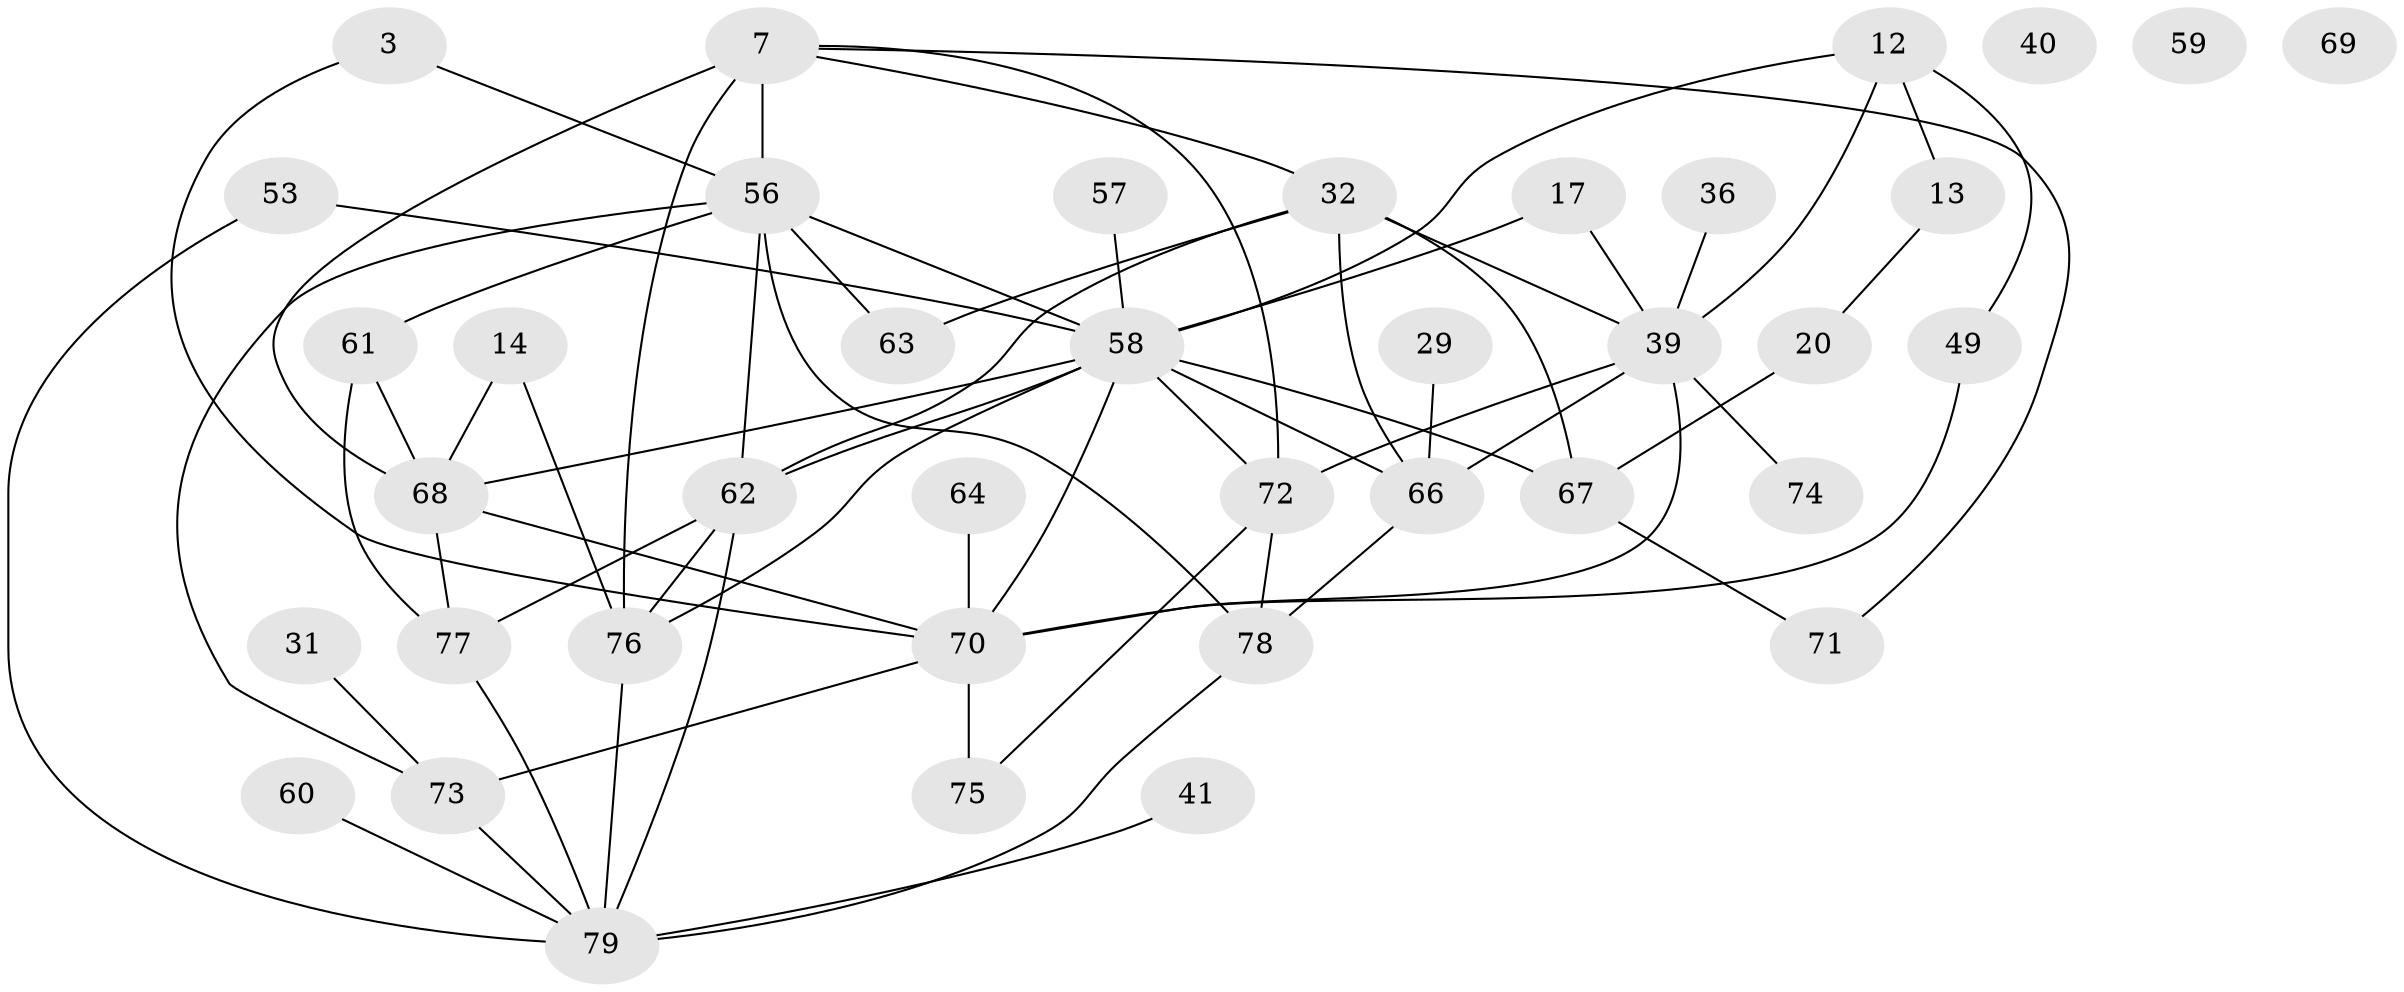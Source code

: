 // original degree distribution, {4: 0.20253164556962025, 6: 0.08860759493670886, 2: 0.24050632911392406, 1: 0.12658227848101267, 7: 0.02531645569620253, 5: 0.0759493670886076, 3: 0.20253164556962025, 0: 0.0379746835443038}
// Generated by graph-tools (version 1.1) at 2025/42/03/04/25 21:42:17]
// undirected, 39 vertices, 67 edges
graph export_dot {
graph [start="1"]
  node [color=gray90,style=filled];
  3;
  7;
  12;
  13;
  14;
  17;
  20;
  29;
  31;
  32 [super="+26"];
  36;
  39 [super="+2"];
  40;
  41;
  49;
  53;
  56 [super="+42"];
  57;
  58 [super="+33+51"];
  59;
  60;
  61 [super="+4+52"];
  62 [super="+9+35+55"];
  63;
  64;
  66 [super="+34+45"];
  67 [super="+54"];
  68 [super="+21+46"];
  69;
  70 [super="+48+65"];
  71 [super="+11"];
  72 [super="+16+50"];
  73 [super="+43"];
  74;
  75;
  76 [super="+27"];
  77;
  78;
  79 [super="+15+24"];
  3 -- 70;
  3 -- 56;
  7 -- 71;
  7 -- 72;
  7 -- 76 [weight=2];
  7 -- 68;
  7 -- 32;
  7 -- 56;
  12 -- 13;
  12 -- 39;
  12 -- 49;
  12 -- 58;
  13 -- 20;
  14 -- 76;
  14 -- 68;
  17 -- 39;
  17 -- 58;
  20 -- 67;
  29 -- 66;
  31 -- 73;
  32 -- 63;
  32 -- 67 [weight=2];
  32 -- 39;
  32 -- 62;
  32 -- 66;
  36 -- 39;
  39 -- 70 [weight=2];
  39 -- 66;
  39 -- 74;
  39 -- 72;
  41 -- 79;
  49 -- 70;
  53 -- 58;
  53 -- 79;
  56 -- 78;
  56 -- 58 [weight=3];
  56 -- 73 [weight=2];
  56 -- 62;
  56 -- 63;
  56 -- 61;
  57 -- 58;
  58 -- 68 [weight=3];
  58 -- 72;
  58 -- 76;
  58 -- 67;
  58 -- 62;
  58 -- 66 [weight=2];
  58 -- 70 [weight=2];
  60 -- 79;
  61 -- 68;
  61 -- 77;
  62 -- 77 [weight=2];
  62 -- 76 [weight=2];
  62 -- 79;
  64 -- 70;
  66 -- 78;
  67 -- 71;
  68 -- 77 [weight=3];
  68 -- 70;
  70 -- 73 [weight=3];
  70 -- 75;
  72 -- 75;
  72 -- 78;
  73 -- 79;
  76 -- 79;
  77 -- 79;
  78 -- 79;
}

